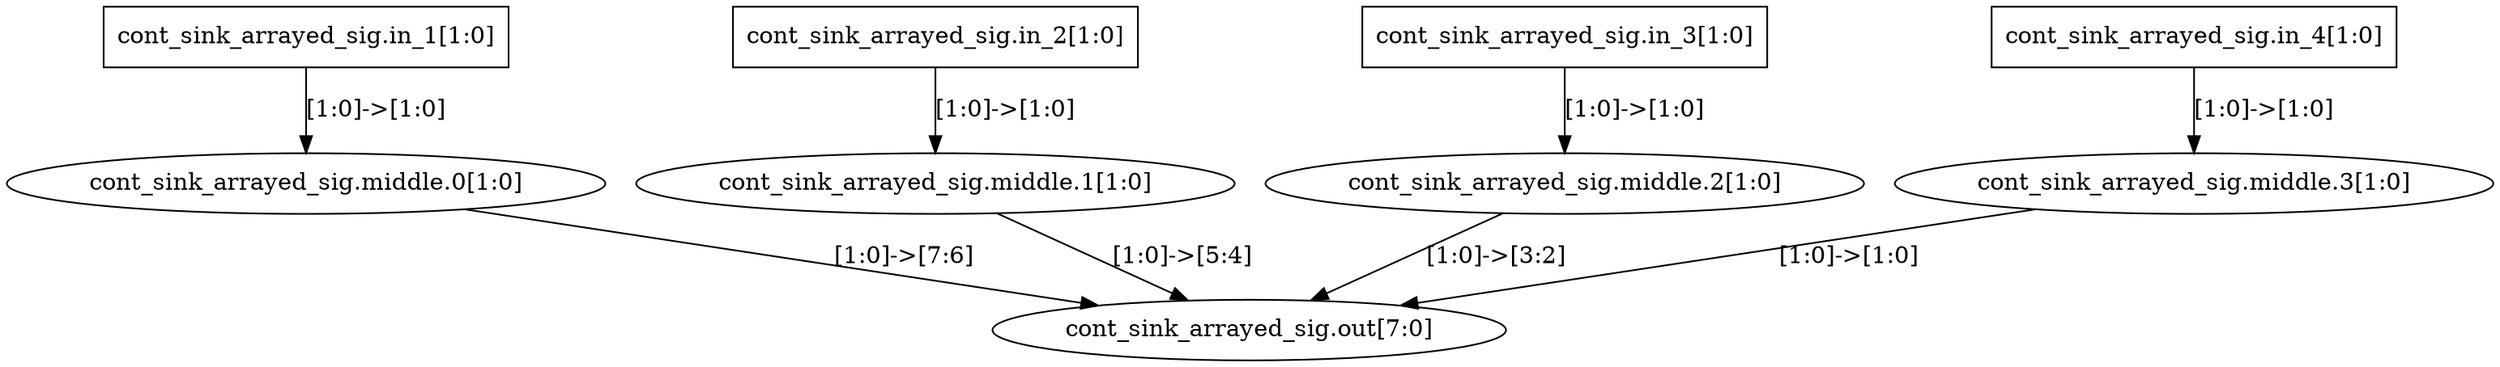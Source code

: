 digraph G {
	"cont_sink_arrayed_sig.in_1" -> "cont_sink_arrayed_sig.middle.0"[label="[1:0]->[1:0]"];
	"cont_sink_arrayed_sig.in_2" -> "cont_sink_arrayed_sig.middle.1"[label="[1:0]->[1:0]"];
	"cont_sink_arrayed_sig.in_3" -> "cont_sink_arrayed_sig.middle.2"[label="[1:0]->[1:0]"];
	"cont_sink_arrayed_sig.in_4" -> "cont_sink_arrayed_sig.middle.3"[label="[1:0]->[1:0]"];
	"cont_sink_arrayed_sig.middle.3" -> "cont_sink_arrayed_sig.out"[label="[1:0]->[1:0]"];
	"cont_sink_arrayed_sig.middle.2" -> "cont_sink_arrayed_sig.out"[label="[1:0]->[3:2]"];
	"cont_sink_arrayed_sig.middle.1" -> "cont_sink_arrayed_sig.out"[label="[1:0]->[5:4]"];
	"cont_sink_arrayed_sig.middle.0" -> "cont_sink_arrayed_sig.out"[label="[1:0]->[7:6]"];
	"cont_sink_arrayed_sig.in_1" [shape=rectangle, label="cont_sink_arrayed_sig.in_1[1:0]"];
	"cont_sink_arrayed_sig.in_2" [shape=rectangle, label="cont_sink_arrayed_sig.in_2[1:0]"];
	"cont_sink_arrayed_sig.in_3" [shape=rectangle, label="cont_sink_arrayed_sig.in_3[1:0]"];
	"cont_sink_arrayed_sig.in_4" [shape=rectangle, label="cont_sink_arrayed_sig.in_4[1:0]"];
	"cont_sink_arrayed_sig.middle.0" [shape=ellipse, label="cont_sink_arrayed_sig.middle.0[1:0]"];
	"cont_sink_arrayed_sig.middle.1" [shape=ellipse, label="cont_sink_arrayed_sig.middle.1[1:0]"];
	"cont_sink_arrayed_sig.middle.2" [shape=ellipse, label="cont_sink_arrayed_sig.middle.2[1:0]"];
	"cont_sink_arrayed_sig.middle.3" [shape=ellipse, label="cont_sink_arrayed_sig.middle.3[1:0]"];
	"cont_sink_arrayed_sig.out" [shape=ellipse, label="cont_sink_arrayed_sig.out[7:0]"];
}
